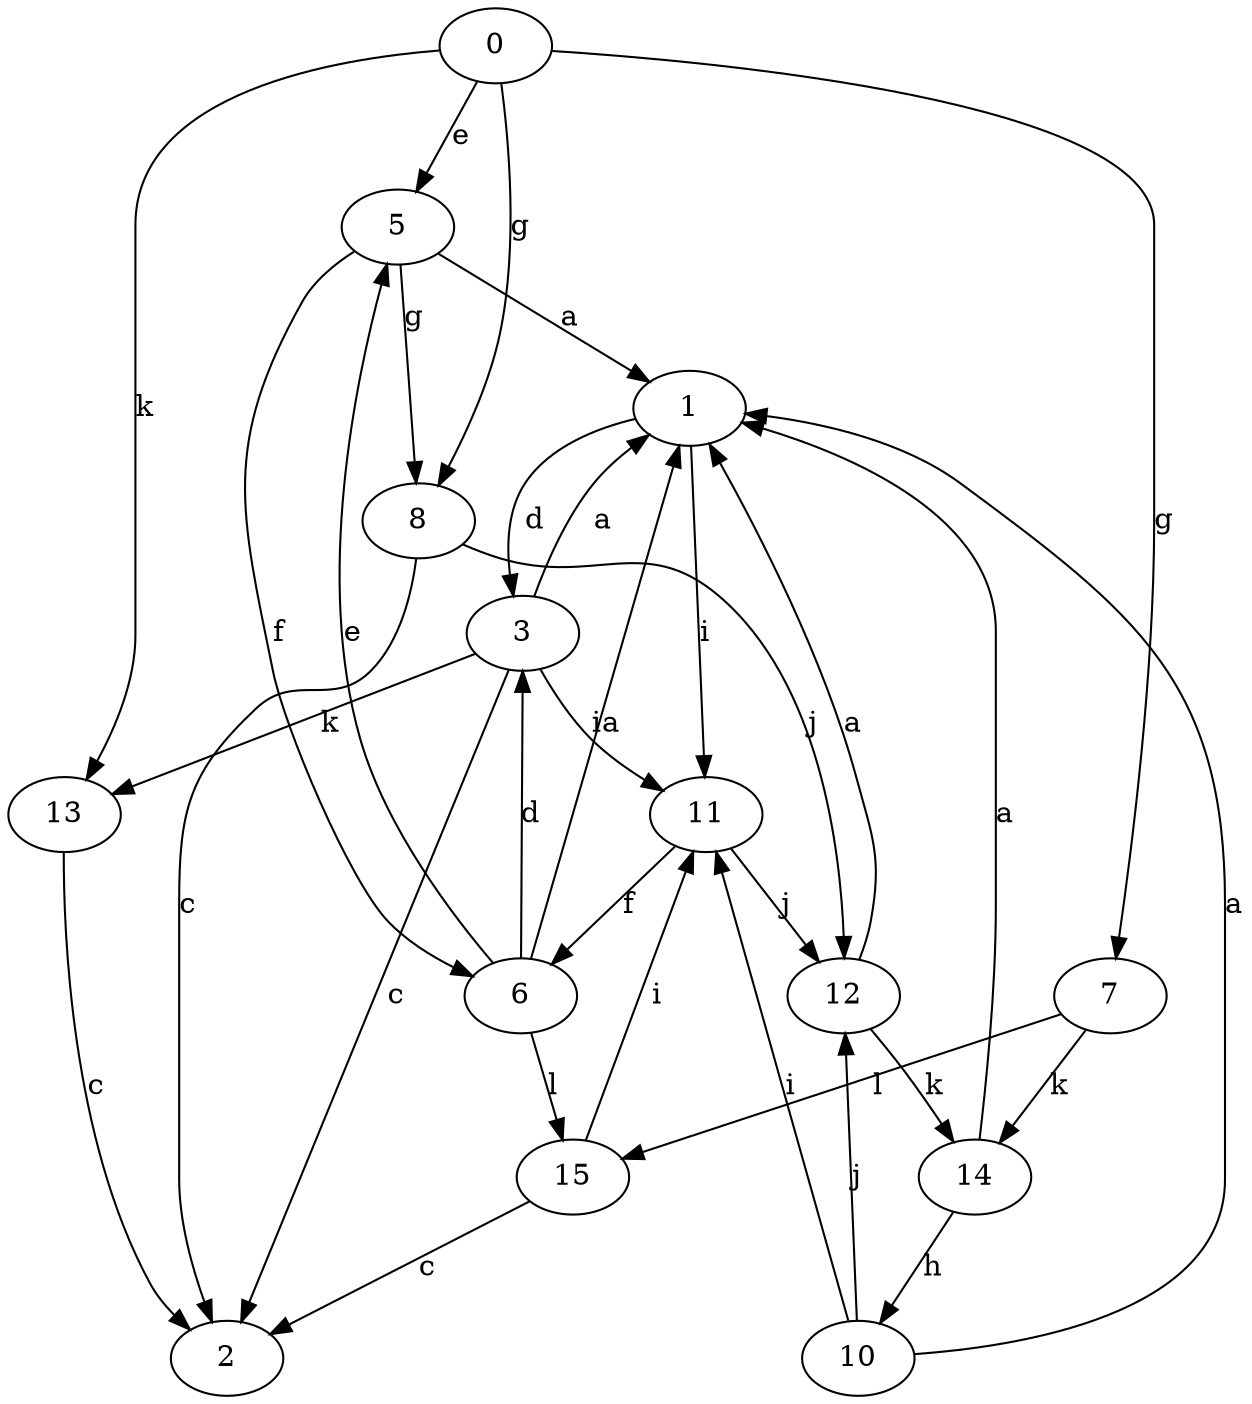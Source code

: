 strict digraph  {
0;
1;
2;
3;
5;
6;
7;
8;
10;
11;
12;
13;
14;
15;
0 -> 5  [label=e];
0 -> 7  [label=g];
0 -> 8  [label=g];
0 -> 13  [label=k];
1 -> 3  [label=d];
1 -> 11  [label=i];
3 -> 1  [label=a];
3 -> 2  [label=c];
3 -> 11  [label=i];
3 -> 13  [label=k];
5 -> 1  [label=a];
5 -> 6  [label=f];
5 -> 8  [label=g];
6 -> 1  [label=a];
6 -> 3  [label=d];
6 -> 5  [label=e];
6 -> 15  [label=l];
7 -> 14  [label=k];
7 -> 15  [label=l];
8 -> 2  [label=c];
8 -> 12  [label=j];
10 -> 1  [label=a];
10 -> 11  [label=i];
10 -> 12  [label=j];
11 -> 6  [label=f];
11 -> 12  [label=j];
12 -> 1  [label=a];
12 -> 14  [label=k];
13 -> 2  [label=c];
14 -> 1  [label=a];
14 -> 10  [label=h];
15 -> 2  [label=c];
15 -> 11  [label=i];
}
